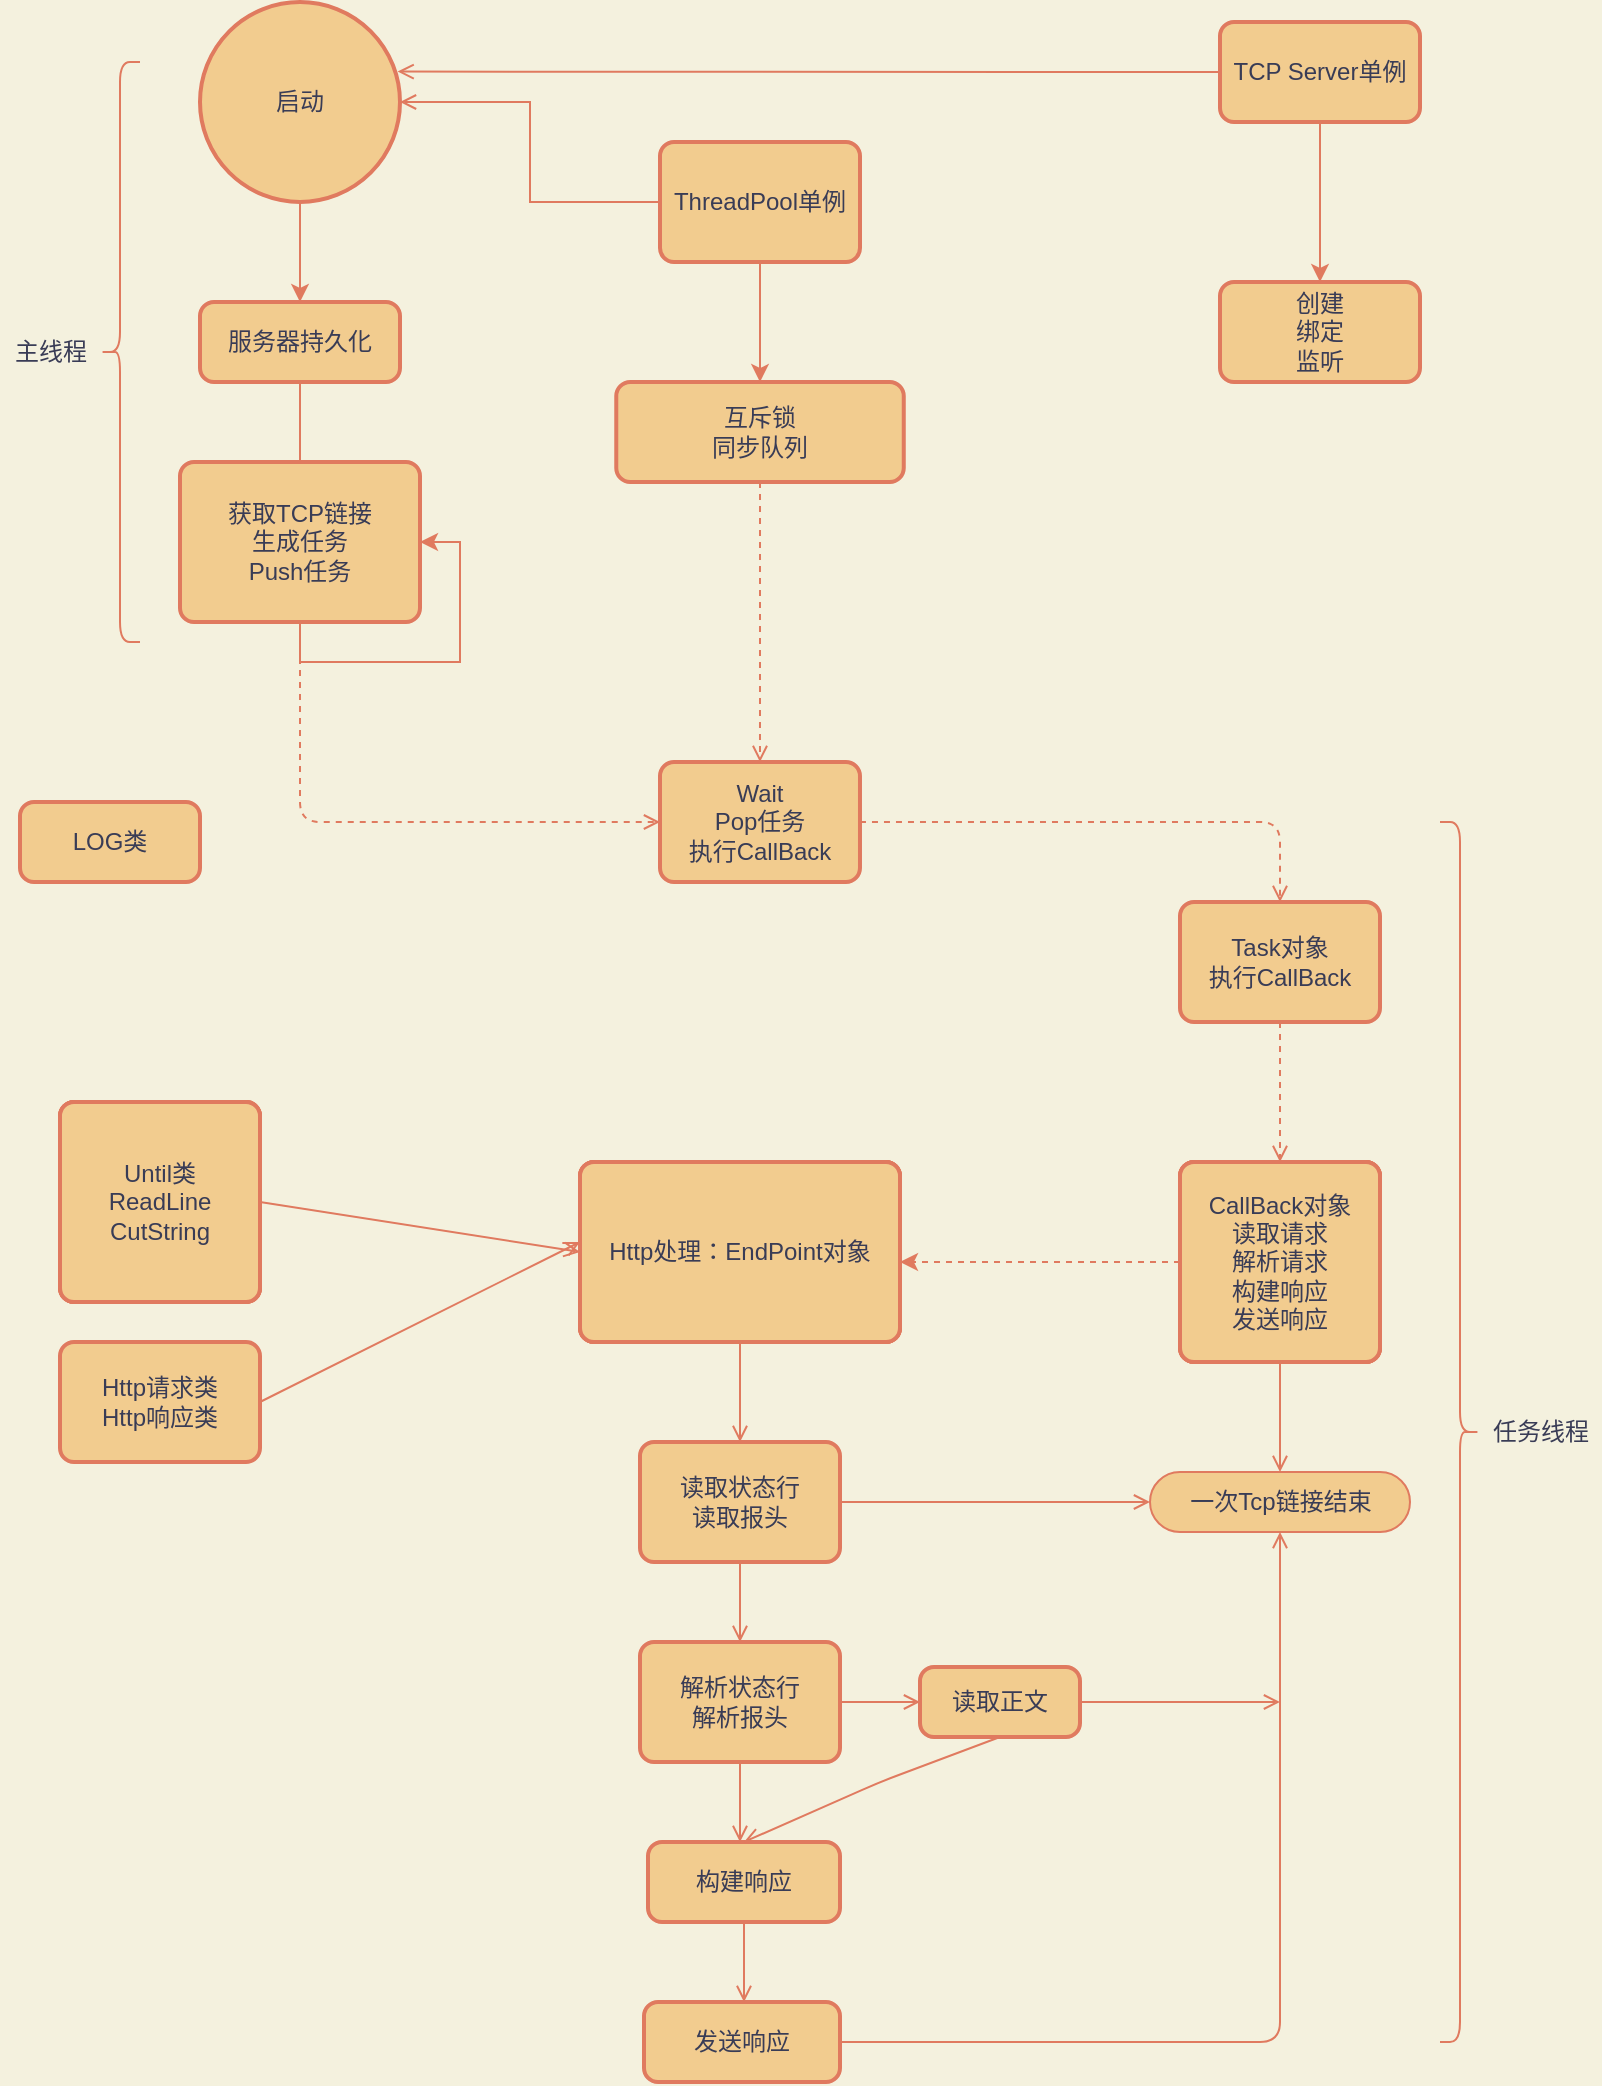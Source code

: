 <mxfile version="15.4.0" type="device"><diagram id="C5RBs43oDa-KdzZeNtuy" name="Page-1"><mxGraphModel dx="1024" dy="2922" grid="1" gridSize="10" guides="1" tooltips="1" connect="1" arrows="1" fold="1" page="1" pageScale="1" pageWidth="827" pageHeight="1169" background="#F4F1DE" math="0" shadow="0"><root><mxCell id="WIyWlLk6GJQsqaUBKTNV-0"/><mxCell id="WIyWlLk6GJQsqaUBKTNV-1" parent="WIyWlLk6GJQsqaUBKTNV-0"/><mxCell id="iIUqcNDwwT33XN6tYXvU-27" style="edgeStyle=orthogonalEdgeStyle;rounded=0;orthogonalLoop=1;jettySize=auto;html=1;exitX=0.5;exitY=1;exitDx=0;exitDy=0;exitPerimeter=0;labelBackgroundColor=#F4F1DE;strokeColor=#E07A5F;fontColor=#393C56;" parent="WIyWlLk6GJQsqaUBKTNV-1" source="iIUqcNDwwT33XN6tYXvU-0" edge="1"><mxGeometry relative="1" as="geometry"><mxPoint x="170" y="-2160" as="targetPoint"/></mxGeometry></mxCell><mxCell id="iIUqcNDwwT33XN6tYXvU-0" value="启动" style="strokeWidth=2;html=1;shape=mxgraph.flowchart.start_2;whiteSpace=wrap;fillColor=#F2CC8F;strokeColor=#E07A5F;fontColor=#393C56;" parent="WIyWlLk6GJQsqaUBKTNV-1" vertex="1"><mxGeometry x="120" y="-2310" width="100" height="100" as="geometry"/></mxCell><mxCell id="iIUqcNDwwT33XN6tYXvU-22" style="edgeStyle=orthogonalEdgeStyle;rounded=0;orthogonalLoop=1;jettySize=auto;html=1;exitX=0;exitY=0.5;exitDx=0;exitDy=0;endArrow=open;endFill=0;labelBackgroundColor=#F4F1DE;strokeColor=#E07A5F;fontColor=#393C56;" parent="WIyWlLk6GJQsqaUBKTNV-1" source="iIUqcNDwwT33XN6tYXvU-18" target="iIUqcNDwwT33XN6tYXvU-0" edge="1"><mxGeometry relative="1" as="geometry"/></mxCell><mxCell id="iIUqcNDwwT33XN6tYXvU-53" style="edgeStyle=orthogonalEdgeStyle;curved=0;rounded=1;sketch=0;orthogonalLoop=1;jettySize=auto;html=1;exitX=0.5;exitY=1;exitDx=0;exitDy=0;entryX=0.5;entryY=0;entryDx=0;entryDy=0;labelBackgroundColor=#F4F1DE;strokeColor=#E07A5F;fontColor=#393C56;" parent="WIyWlLk6GJQsqaUBKTNV-1" source="iIUqcNDwwT33XN6tYXvU-18" target="iIUqcNDwwT33XN6tYXvU-48" edge="1"><mxGeometry relative="1" as="geometry"/></mxCell><mxCell id="iIUqcNDwwT33XN6tYXvU-18" value="ThreadPool单例" style="rounded=1;whiteSpace=wrap;html=1;absoluteArcSize=1;arcSize=14;strokeWidth=2;fillColor=#F2CC8F;strokeColor=#E07A5F;fontColor=#393C56;" parent="WIyWlLk6GJQsqaUBKTNV-1" vertex="1"><mxGeometry x="350" y="-2240" width="100" height="60" as="geometry"/></mxCell><mxCell id="iIUqcNDwwT33XN6tYXvU-29" style="edgeStyle=orthogonalEdgeStyle;rounded=0;orthogonalLoop=1;jettySize=auto;html=1;exitX=0.5;exitY=1;exitDx=0;exitDy=0;labelBackgroundColor=#F4F1DE;strokeColor=#E07A5F;fontColor=#393C56;" parent="WIyWlLk6GJQsqaUBKTNV-1" source="iIUqcNDwwT33XN6tYXvU-28" edge="1"><mxGeometry relative="1" as="geometry"><mxPoint x="170" y="-2070" as="targetPoint"/></mxGeometry></mxCell><mxCell id="iIUqcNDwwT33XN6tYXvU-28" value="服务器持久化" style="rounded=1;whiteSpace=wrap;html=1;absoluteArcSize=1;arcSize=14;strokeWidth=2;fillColor=#F2CC8F;strokeColor=#E07A5F;fontColor=#393C56;" parent="WIyWlLk6GJQsqaUBKTNV-1" vertex="1"><mxGeometry x="120" y="-2160" width="100" height="40" as="geometry"/></mxCell><mxCell id="iIUqcNDwwT33XN6tYXvU-102" style="edgeStyle=none;rounded=1;sketch=0;orthogonalLoop=1;jettySize=auto;html=1;exitX=0.5;exitY=1;exitDx=0;exitDy=0;entryX=0;entryY=0.5;entryDx=0;entryDy=0;dashed=1;endArrow=open;endFill=0;labelBackgroundColor=#F4F1DE;strokeColor=#E07A5F;fontColor=#393C56;" parent="WIyWlLk6GJQsqaUBKTNV-1" source="iIUqcNDwwT33XN6tYXvU-30" target="iIUqcNDwwT33XN6tYXvU-95" edge="1"><mxGeometry relative="1" as="geometry"><Array as="points"><mxPoint x="170" y="-1900"/></Array></mxGeometry></mxCell><mxCell id="iIUqcNDwwT33XN6tYXvU-30" value="获取TCP链接&lt;br&gt;生成任务&lt;br&gt;Push任务" style="rounded=1;whiteSpace=wrap;html=1;absoluteArcSize=1;arcSize=14;strokeWidth=2;fillColor=#F2CC8F;strokeColor=#E07A5F;fontColor=#393C56;" parent="WIyWlLk6GJQsqaUBKTNV-1" vertex="1"><mxGeometry x="110" y="-2080" width="120" height="80" as="geometry"/></mxCell><mxCell id="iIUqcNDwwT33XN6tYXvU-44" style="edgeStyle=orthogonalEdgeStyle;rounded=0;orthogonalLoop=1;jettySize=auto;html=1;exitX=0.5;exitY=1;exitDx=0;exitDy=0;verticalAlign=bottom;entryX=1;entryY=0.5;entryDx=0;entryDy=0;labelBackgroundColor=#F4F1DE;strokeColor=#E07A5F;fontColor=#393C56;" parent="WIyWlLk6GJQsqaUBKTNV-1" source="iIUqcNDwwT33XN6tYXvU-30" target="iIUqcNDwwT33XN6tYXvU-30" edge="1"><mxGeometry relative="1" as="geometry"><mxPoint x="170" y="-1960" as="targetPoint"/></mxGeometry></mxCell><mxCell id="iIUqcNDwwT33XN6tYXvU-101" style="edgeStyle=none;rounded=1;sketch=0;orthogonalLoop=1;jettySize=auto;html=1;exitX=0.5;exitY=1;exitDx=0;exitDy=0;entryX=0.5;entryY=0;entryDx=0;entryDy=0;endArrow=open;endFill=0;dashed=1;labelBackgroundColor=#F4F1DE;strokeColor=#E07A5F;fontColor=#393C56;" parent="WIyWlLk6GJQsqaUBKTNV-1" source="iIUqcNDwwT33XN6tYXvU-48" target="iIUqcNDwwT33XN6tYXvU-95" edge="1"><mxGeometry relative="1" as="geometry"/></mxCell><mxCell id="iIUqcNDwwT33XN6tYXvU-48" value="互斥锁&lt;br&gt;同步队列" style="rounded=1;whiteSpace=wrap;html=1;absoluteArcSize=1;arcSize=14;strokeWidth=2;sketch=0;fillColor=#F2CC8F;strokeColor=#E07A5F;fontColor=#393C56;" parent="WIyWlLk6GJQsqaUBKTNV-1" vertex="1"><mxGeometry x="328.13" y="-2120" width="143.75" height="50" as="geometry"/></mxCell><mxCell id="iIUqcNDwwT33XN6tYXvU-50" style="edgeStyle=orthogonalEdgeStyle;curved=0;rounded=1;sketch=0;orthogonalLoop=1;jettySize=auto;html=1;exitX=0.5;exitY=1;exitDx=0;exitDy=0;labelBackgroundColor=#F4F1DE;strokeColor=#E07A5F;fontColor=#393C56;" parent="WIyWlLk6GJQsqaUBKTNV-1" source="iIUqcNDwwT33XN6tYXvU-49" edge="1"><mxGeometry relative="1" as="geometry"><mxPoint x="680" y="-2170" as="targetPoint"/></mxGeometry></mxCell><mxCell id="iIUqcNDwwT33XN6tYXvU-52" style="rounded=1;sketch=0;orthogonalLoop=1;jettySize=auto;html=1;exitX=0;exitY=0.5;exitDx=0;exitDy=0;entryX=0.988;entryY=0.348;entryDx=0;entryDy=0;entryPerimeter=0;endArrow=open;endFill=0;labelBackgroundColor=#F4F1DE;strokeColor=#E07A5F;fontColor=#393C56;" parent="WIyWlLk6GJQsqaUBKTNV-1" source="iIUqcNDwwT33XN6tYXvU-49" target="iIUqcNDwwT33XN6tYXvU-0" edge="1"><mxGeometry relative="1" as="geometry"/></mxCell><mxCell id="iIUqcNDwwT33XN6tYXvU-49" value="&lt;span&gt;TCP Server单例&lt;/span&gt;" style="rounded=1;whiteSpace=wrap;html=1;absoluteArcSize=1;arcSize=14;strokeWidth=2;sketch=0;fillColor=#F2CC8F;strokeColor=#E07A5F;fontColor=#393C56;" parent="WIyWlLk6GJQsqaUBKTNV-1" vertex="1"><mxGeometry x="630" y="-2300" width="100" height="50" as="geometry"/></mxCell><mxCell id="iIUqcNDwwT33XN6tYXvU-51" value="创建&lt;br&gt;绑定&lt;br&gt;监听" style="rounded=1;whiteSpace=wrap;html=1;absoluteArcSize=1;arcSize=14;strokeWidth=2;sketch=0;fillColor=#F2CC8F;strokeColor=#E07A5F;fontColor=#393C56;" parent="WIyWlLk6GJQsqaUBKTNV-1" vertex="1"><mxGeometry x="630" y="-2170" width="100" height="50" as="geometry"/></mxCell><mxCell id="iIUqcNDwwT33XN6tYXvU-63" style="edgeStyle=orthogonalEdgeStyle;curved=0;rounded=1;sketch=0;orthogonalLoop=1;jettySize=auto;html=1;exitX=0;exitY=0.5;exitDx=0;exitDy=0;dashed=1;labelBackgroundColor=#F4F1DE;strokeColor=#E07A5F;fontColor=#393C56;" parent="WIyWlLk6GJQsqaUBKTNV-1" source="iIUqcNDwwT33XN6tYXvU-62" edge="1"><mxGeometry relative="1" as="geometry"><mxPoint x="470" y="-1680" as="targetPoint"/></mxGeometry></mxCell><mxCell id="iIUqcNDwwT33XN6tYXvU-73" style="edgeStyle=none;rounded=1;sketch=0;orthogonalLoop=1;jettySize=auto;html=1;exitX=0.5;exitY=1;exitDx=0;exitDy=0;endArrow=open;endFill=0;entryX=0.5;entryY=0.5;entryDx=0;entryDy=-15;entryPerimeter=0;labelBackgroundColor=#F4F1DE;strokeColor=#E07A5F;fontColor=#393C56;" parent="WIyWlLk6GJQsqaUBKTNV-1" source="iIUqcNDwwT33XN6tYXvU-62" target="iIUqcNDwwT33XN6tYXvU-75" edge="1"><mxGeometry relative="1" as="geometry"><mxPoint x="660" y="-1590" as="targetPoint"/></mxGeometry></mxCell><mxCell id="iIUqcNDwwT33XN6tYXvU-62" value="CallBack对象&lt;br&gt;读取请求&lt;br&gt;解析请求&lt;br&gt;构建响应&lt;br&gt;发送响应" style="rounded=1;whiteSpace=wrap;html=1;absoluteArcSize=1;arcSize=14;strokeWidth=2;sketch=0;fillColor=#F2CC8F;strokeColor=#E07A5F;fontColor=#393C56;" parent="WIyWlLk6GJQsqaUBKTNV-1" vertex="1"><mxGeometry x="610" y="-1730" width="100" height="100" as="geometry"/></mxCell><mxCell id="iIUqcNDwwT33XN6tYXvU-70" style="edgeStyle=none;rounded=1;sketch=0;orthogonalLoop=1;jettySize=auto;html=1;exitX=0.5;exitY=1;exitDx=0;exitDy=0;endArrow=open;endFill=0;labelBackgroundColor=#F4F1DE;strokeColor=#E07A5F;fontColor=#393C56;" parent="WIyWlLk6GJQsqaUBKTNV-1" source="iIUqcNDwwT33XN6tYXvU-64" edge="1"><mxGeometry relative="1" as="geometry"><mxPoint x="390" y="-1590" as="targetPoint"/></mxGeometry></mxCell><mxCell id="iIUqcNDwwT33XN6tYXvU-64" value="Http处理：EndPoint对象" style="rounded=1;whiteSpace=wrap;html=1;absoluteArcSize=1;arcSize=14;strokeWidth=2;sketch=0;fillColor=#F2CC8F;strokeColor=#E07A5F;fontColor=#393C56;" parent="WIyWlLk6GJQsqaUBKTNV-1" vertex="1"><mxGeometry x="310" y="-1730" width="160" height="90" as="geometry"/></mxCell><mxCell id="iIUqcNDwwT33XN6tYXvU-68" style="edgeStyle=none;rounded=1;sketch=0;orthogonalLoop=1;jettySize=auto;html=1;exitX=1;exitY=0.5;exitDx=0;exitDy=0;entryX=0;entryY=0.5;entryDx=0;entryDy=0;endArrow=open;endFill=0;labelBackgroundColor=#F4F1DE;strokeColor=#E07A5F;fontColor=#393C56;" parent="WIyWlLk6GJQsqaUBKTNV-1" source="iIUqcNDwwT33XN6tYXvU-66" target="iIUqcNDwwT33XN6tYXvU-64" edge="1"><mxGeometry relative="1" as="geometry"/></mxCell><mxCell id="iIUqcNDwwT33XN6tYXvU-66" value="Until类&lt;br&gt;ReadLine&lt;br&gt;CutString" style="rounded=1;whiteSpace=wrap;html=1;absoluteArcSize=1;arcSize=14;strokeWidth=2;sketch=0;fillColor=#F2CC8F;strokeColor=#E07A5F;fontColor=#393C56;" parent="WIyWlLk6GJQsqaUBKTNV-1" vertex="1"><mxGeometry x="50" y="-1760" width="100" height="100" as="geometry"/></mxCell><mxCell id="iIUqcNDwwT33XN6tYXvU-69" style="edgeStyle=none;rounded=1;sketch=0;orthogonalLoop=1;jettySize=auto;html=1;exitX=1;exitY=0.5;exitDx=0;exitDy=0;endArrow=open;endFill=0;labelBackgroundColor=#F4F1DE;strokeColor=#E07A5F;fontColor=#393C56;" parent="WIyWlLk6GJQsqaUBKTNV-1" source="iIUqcNDwwT33XN6tYXvU-67" edge="1"><mxGeometry relative="1" as="geometry"><mxPoint x="310" y="-1690" as="targetPoint"/></mxGeometry></mxCell><mxCell id="iIUqcNDwwT33XN6tYXvU-67" value="Http请求类&lt;br&gt;Http响应类" style="rounded=1;whiteSpace=wrap;html=1;absoluteArcSize=1;arcSize=14;strokeWidth=2;sketch=0;fillColor=#F2CC8F;strokeColor=#E07A5F;fontColor=#393C56;" parent="WIyWlLk6GJQsqaUBKTNV-1" vertex="1"><mxGeometry x="50" y="-1640" width="100" height="60" as="geometry"/></mxCell><mxCell id="iIUqcNDwwT33XN6tYXvU-72" style="edgeStyle=none;rounded=1;sketch=0;orthogonalLoop=1;jettySize=auto;html=1;exitX=0.5;exitY=1;exitDx=0;exitDy=0;endArrow=open;endFill=0;labelBackgroundColor=#F4F1DE;strokeColor=#E07A5F;fontColor=#393C56;" parent="WIyWlLk6GJQsqaUBKTNV-1" source="iIUqcNDwwT33XN6tYXvU-71" edge="1"><mxGeometry relative="1" as="geometry"><mxPoint x="390" y="-1490" as="targetPoint"/></mxGeometry></mxCell><mxCell id="iIUqcNDwwT33XN6tYXvU-77" style="edgeStyle=none;rounded=1;sketch=0;orthogonalLoop=1;jettySize=auto;html=1;exitX=1;exitY=0.5;exitDx=0;exitDy=0;endArrow=open;endFill=0;entryX=0;entryY=0.5;entryDx=0;entryDy=0;entryPerimeter=0;labelBackgroundColor=#F4F1DE;strokeColor=#E07A5F;fontColor=#393C56;" parent="WIyWlLk6GJQsqaUBKTNV-1" source="iIUqcNDwwT33XN6tYXvU-71" target="iIUqcNDwwT33XN6tYXvU-75" edge="1"><mxGeometry relative="1" as="geometry"><mxPoint x="580" y="-1560" as="targetPoint"/></mxGeometry></mxCell><mxCell id="iIUqcNDwwT33XN6tYXvU-71" value="读取状态行&lt;br&gt;读取报头" style="rounded=1;whiteSpace=wrap;html=1;absoluteArcSize=1;arcSize=14;strokeWidth=2;sketch=0;fillColor=#F2CC8F;strokeColor=#E07A5F;fontColor=#393C56;" parent="WIyWlLk6GJQsqaUBKTNV-1" vertex="1"><mxGeometry x="340" y="-1590" width="100" height="60" as="geometry"/></mxCell><mxCell id="iIUqcNDwwT33XN6tYXvU-75" value="一次Tcp链接结束" style="html=1;dashed=0;whitespace=wrap;shape=mxgraph.dfd.start;rounded=0;sketch=0;fillColor=#F2CC8F;strokeColor=#E07A5F;fontColor=#393C56;" parent="WIyWlLk6GJQsqaUBKTNV-1" vertex="1"><mxGeometry x="595" y="-1575" width="130" height="30" as="geometry"/></mxCell><mxCell id="iIUqcNDwwT33XN6tYXvU-80" style="edgeStyle=none;rounded=1;sketch=0;orthogonalLoop=1;jettySize=auto;html=1;exitX=0.5;exitY=1;exitDx=0;exitDy=0;endArrow=open;endFill=0;labelBackgroundColor=#F4F1DE;strokeColor=#E07A5F;fontColor=#393C56;" parent="WIyWlLk6GJQsqaUBKTNV-1" source="iIUqcNDwwT33XN6tYXvU-79" edge="1"><mxGeometry relative="1" as="geometry"><mxPoint x="390" y="-1390" as="targetPoint"/></mxGeometry></mxCell><mxCell id="iIUqcNDwwT33XN6tYXvU-86" style="edgeStyle=none;rounded=1;sketch=0;orthogonalLoop=1;jettySize=auto;html=1;exitX=1;exitY=0.5;exitDx=0;exitDy=0;endArrow=open;endFill=0;labelBackgroundColor=#F4F1DE;strokeColor=#E07A5F;fontColor=#393C56;" parent="WIyWlLk6GJQsqaUBKTNV-1" source="iIUqcNDwwT33XN6tYXvU-79" edge="1"><mxGeometry relative="1" as="geometry"><mxPoint x="480" y="-1460" as="targetPoint"/></mxGeometry></mxCell><mxCell id="iIUqcNDwwT33XN6tYXvU-79" value="解析状态行&lt;br&gt;解析报头" style="rounded=1;whiteSpace=wrap;html=1;absoluteArcSize=1;arcSize=14;strokeWidth=2;sketch=0;fillColor=#F2CC8F;strokeColor=#E07A5F;fontColor=#393C56;" parent="WIyWlLk6GJQsqaUBKTNV-1" vertex="1"><mxGeometry x="340" y="-1490" width="100" height="60" as="geometry"/></mxCell><mxCell id="iIUqcNDwwT33XN6tYXvU-82" style="edgeStyle=none;rounded=1;sketch=0;orthogonalLoop=1;jettySize=auto;html=1;exitX=0.5;exitY=1;exitDx=0;exitDy=0;endArrow=open;endFill=0;labelBackgroundColor=#F4F1DE;strokeColor=#E07A5F;fontColor=#393C56;" parent="WIyWlLk6GJQsqaUBKTNV-1" source="iIUqcNDwwT33XN6tYXvU-81" edge="1"><mxGeometry relative="1" as="geometry"><mxPoint x="392" y="-1310" as="targetPoint"/></mxGeometry></mxCell><mxCell id="iIUqcNDwwT33XN6tYXvU-81" value="构建响应" style="rounded=1;whiteSpace=wrap;html=1;absoluteArcSize=1;arcSize=14;strokeWidth=2;sketch=0;fillColor=#F2CC8F;strokeColor=#E07A5F;fontColor=#393C56;" parent="WIyWlLk6GJQsqaUBKTNV-1" vertex="1"><mxGeometry x="344" y="-1390" width="96" height="40" as="geometry"/></mxCell><mxCell id="iIUqcNDwwT33XN6tYXvU-84" style="edgeStyle=none;rounded=1;sketch=0;orthogonalLoop=1;jettySize=auto;html=1;exitX=1;exitY=0.5;exitDx=0;exitDy=0;entryX=0.5;entryY=0.5;entryDx=0;entryDy=15;entryPerimeter=0;endArrow=open;endFill=0;labelBackgroundColor=#F4F1DE;strokeColor=#E07A5F;fontColor=#393C56;" parent="WIyWlLk6GJQsqaUBKTNV-1" source="iIUqcNDwwT33XN6tYXvU-83" target="iIUqcNDwwT33XN6tYXvU-75" edge="1"><mxGeometry relative="1" as="geometry"><Array as="points"><mxPoint x="660" y="-1290"/></Array></mxGeometry></mxCell><mxCell id="iIUqcNDwwT33XN6tYXvU-83" value="发送响应" style="rounded=1;whiteSpace=wrap;html=1;absoluteArcSize=1;arcSize=14;strokeWidth=2;sketch=0;fillColor=#F2CC8F;strokeColor=#E07A5F;fontColor=#393C56;" parent="WIyWlLk6GJQsqaUBKTNV-1" vertex="1"><mxGeometry x="342" y="-1310" width="98" height="40" as="geometry"/></mxCell><mxCell id="iIUqcNDwwT33XN6tYXvU-88" style="edgeStyle=none;rounded=1;sketch=0;orthogonalLoop=1;jettySize=auto;html=1;exitX=0.5;exitY=1;exitDx=0;exitDy=0;entryX=0.5;entryY=0;entryDx=0;entryDy=0;endArrow=open;endFill=0;labelBackgroundColor=#F4F1DE;strokeColor=#E07A5F;fontColor=#393C56;" parent="WIyWlLk6GJQsqaUBKTNV-1" source="iIUqcNDwwT33XN6tYXvU-87" target="iIUqcNDwwT33XN6tYXvU-81" edge="1"><mxGeometry relative="1" as="geometry"><Array as="points"><mxPoint x="460" y="-1420"/></Array></mxGeometry></mxCell><mxCell id="iIUqcNDwwT33XN6tYXvU-89" style="edgeStyle=none;rounded=1;sketch=0;orthogonalLoop=1;jettySize=auto;html=1;exitX=1;exitY=0.5;exitDx=0;exitDy=0;endArrow=open;endFill=0;labelBackgroundColor=#F4F1DE;strokeColor=#E07A5F;fontColor=#393C56;" parent="WIyWlLk6GJQsqaUBKTNV-1" source="iIUqcNDwwT33XN6tYXvU-87" edge="1"><mxGeometry relative="1" as="geometry"><mxPoint x="660" y="-1460" as="targetPoint"/></mxGeometry></mxCell><mxCell id="iIUqcNDwwT33XN6tYXvU-87" value="读取正文" style="rounded=1;whiteSpace=wrap;html=1;absoluteArcSize=1;arcSize=14;strokeWidth=2;sketch=0;fillColor=#F2CC8F;strokeColor=#E07A5F;fontColor=#393C56;" parent="WIyWlLk6GJQsqaUBKTNV-1" vertex="1"><mxGeometry x="480" y="-1477.5" width="80" height="35" as="geometry"/></mxCell><mxCell id="iIUqcNDwwT33XN6tYXvU-92" value="CallBack对象&lt;br&gt;读取请求&lt;br&gt;解析请求&lt;br&gt;构建响应&lt;br&gt;发送响应" style="rounded=1;whiteSpace=wrap;html=1;absoluteArcSize=1;arcSize=14;strokeWidth=2;sketch=0;fillColor=#F2CC8F;strokeColor=#E07A5F;fontColor=#393C56;" parent="WIyWlLk6GJQsqaUBKTNV-1" vertex="1"><mxGeometry x="610" y="-1730" width="100" height="100" as="geometry"/></mxCell><mxCell id="iIUqcNDwwT33XN6tYXvU-93" value="Http处理：EndPoint对象" style="rounded=1;whiteSpace=wrap;html=1;absoluteArcSize=1;arcSize=14;strokeWidth=2;sketch=0;fillColor=#F2CC8F;strokeColor=#E07A5F;fontColor=#393C56;" parent="WIyWlLk6GJQsqaUBKTNV-1" vertex="1"><mxGeometry x="310" y="-1730" width="160" height="90" as="geometry"/></mxCell><mxCell id="iIUqcNDwwT33XN6tYXvU-94" value="Until类&lt;br&gt;ReadLine&lt;br&gt;CutString" style="rounded=1;whiteSpace=wrap;html=1;absoluteArcSize=1;arcSize=14;strokeWidth=2;sketch=0;fillColor=#F2CC8F;strokeColor=#E07A5F;fontColor=#393C56;" parent="WIyWlLk6GJQsqaUBKTNV-1" vertex="1"><mxGeometry x="50" y="-1760" width="100" height="100" as="geometry"/></mxCell><mxCell id="iIUqcNDwwT33XN6tYXvU-106" style="edgeStyle=none;rounded=1;sketch=0;orthogonalLoop=1;jettySize=auto;html=1;exitX=1;exitY=0.5;exitDx=0;exitDy=0;entryX=0.5;entryY=0;entryDx=0;entryDy=0;dashed=1;endArrow=open;endFill=0;labelBackgroundColor=#F4F1DE;strokeColor=#E07A5F;fontColor=#393C56;" parent="WIyWlLk6GJQsqaUBKTNV-1" source="iIUqcNDwwT33XN6tYXvU-95" target="iIUqcNDwwT33XN6tYXvU-96" edge="1"><mxGeometry relative="1" as="geometry"><Array as="points"><mxPoint x="660" y="-1900"/></Array></mxGeometry></mxCell><mxCell id="iIUqcNDwwT33XN6tYXvU-95" value="&lt;span&gt;Wait&lt;/span&gt;&lt;br&gt;&lt;span&gt;Pop任务&lt;/span&gt;&lt;br&gt;&lt;span&gt;执行CallBack&lt;/span&gt;" style="rounded=1;whiteSpace=wrap;html=1;absoluteArcSize=1;arcSize=14;strokeWidth=2;sketch=0;fillColor=#F2CC8F;strokeColor=#E07A5F;fontColor=#393C56;" parent="WIyWlLk6GJQsqaUBKTNV-1" vertex="1"><mxGeometry x="350" y="-1930" width="99.99" height="60" as="geometry"/></mxCell><mxCell id="iIUqcNDwwT33XN6tYXvU-105" style="edgeStyle=none;rounded=1;sketch=0;orthogonalLoop=1;jettySize=auto;html=1;exitX=0.5;exitY=1;exitDx=0;exitDy=0;entryX=0.5;entryY=0;entryDx=0;entryDy=0;dashed=1;endArrow=open;endFill=0;labelBackgroundColor=#F4F1DE;strokeColor=#E07A5F;fontColor=#393C56;" parent="WIyWlLk6GJQsqaUBKTNV-1" source="iIUqcNDwwT33XN6tYXvU-96" target="iIUqcNDwwT33XN6tYXvU-97" edge="1"><mxGeometry relative="1" as="geometry"/></mxCell><mxCell id="iIUqcNDwwT33XN6tYXvU-96" value="Task对象&lt;br&gt;执行CallBack&lt;br&gt;" style="rounded=1;whiteSpace=wrap;html=1;absoluteArcSize=1;arcSize=14;strokeWidth=2;sketch=0;fillColor=#F2CC8F;strokeColor=#E07A5F;fontColor=#393C56;" parent="WIyWlLk6GJQsqaUBKTNV-1" vertex="1"><mxGeometry x="610" y="-1860" width="100" height="60" as="geometry"/></mxCell><mxCell id="iIUqcNDwwT33XN6tYXvU-97" value="CallBack对象&lt;br&gt;读取请求&lt;br&gt;解析请求&lt;br&gt;构建响应&lt;br&gt;发送响应" style="rounded=1;whiteSpace=wrap;html=1;absoluteArcSize=1;arcSize=14;strokeWidth=2;sketch=0;fillColor=#F2CC8F;strokeColor=#E07A5F;fontColor=#393C56;" parent="WIyWlLk6GJQsqaUBKTNV-1" vertex="1"><mxGeometry x="610" y="-1730" width="100" height="100" as="geometry"/></mxCell><mxCell id="iIUqcNDwwT33XN6tYXvU-98" value="Http处理：EndPoint对象" style="rounded=1;whiteSpace=wrap;html=1;absoluteArcSize=1;arcSize=14;strokeWidth=2;sketch=0;fillColor=#F2CC8F;strokeColor=#E07A5F;fontColor=#393C56;" parent="WIyWlLk6GJQsqaUBKTNV-1" vertex="1"><mxGeometry x="310" y="-1730" width="160" height="90" as="geometry"/></mxCell><mxCell id="iIUqcNDwwT33XN6tYXvU-99" value="Until类&lt;br&gt;ReadLine&lt;br&gt;CutString" style="rounded=1;whiteSpace=wrap;html=1;absoluteArcSize=1;arcSize=14;strokeWidth=2;sketch=0;fillColor=#F2CC8F;strokeColor=#E07A5F;fontColor=#393C56;" parent="WIyWlLk6GJQsqaUBKTNV-1" vertex="1"><mxGeometry x="50" y="-1760" width="100" height="100" as="geometry"/></mxCell><mxCell id="iIUqcNDwwT33XN6tYXvU-107" value="" style="shape=curlyBracket;whiteSpace=wrap;html=1;rounded=1;sketch=0;fillColor=#F2CC8F;strokeColor=#E07A5F;fontColor=#393C56;" parent="WIyWlLk6GJQsqaUBKTNV-1" vertex="1"><mxGeometry x="70" y="-2280" width="20" height="290" as="geometry"/></mxCell><mxCell id="iIUqcNDwwT33XN6tYXvU-108" value="主线程" style="text;html=1;align=center;verticalAlign=middle;resizable=0;points=[];autosize=1;strokeColor=none;fillColor=none;fontColor=#393C56;" parent="WIyWlLk6GJQsqaUBKTNV-1" vertex="1"><mxGeometry x="20" y="-2145" width="50" height="20" as="geometry"/></mxCell><mxCell id="iIUqcNDwwT33XN6tYXvU-112" value="" style="shape=curlyBracket;whiteSpace=wrap;html=1;rounded=1;flipH=1;sketch=0;fillColor=#F2CC8F;strokeColor=#E07A5F;fontColor=#393C56;" parent="WIyWlLk6GJQsqaUBKTNV-1" vertex="1"><mxGeometry x="740" y="-1900" width="20" height="610" as="geometry"/></mxCell><mxCell id="iIUqcNDwwT33XN6tYXvU-113" value="任务线程" style="text;html=1;align=center;verticalAlign=middle;resizable=0;points=[];autosize=1;strokeColor=none;fillColor=none;fontColor=#393C56;" parent="WIyWlLk6GJQsqaUBKTNV-1" vertex="1"><mxGeometry x="760" y="-1605" width="60" height="20" as="geometry"/></mxCell><mxCell id="iIUqcNDwwT33XN6tYXvU-114" value="LOG类" style="rounded=1;whiteSpace=wrap;html=1;absoluteArcSize=1;arcSize=14;strokeWidth=2;sketch=0;fillColor=#F2CC8F;strokeColor=#E07A5F;fontColor=#393C56;" parent="WIyWlLk6GJQsqaUBKTNV-1" vertex="1"><mxGeometry x="30" y="-1910" width="90" height="40" as="geometry"/></mxCell></root></mxGraphModel></diagram></mxfile>